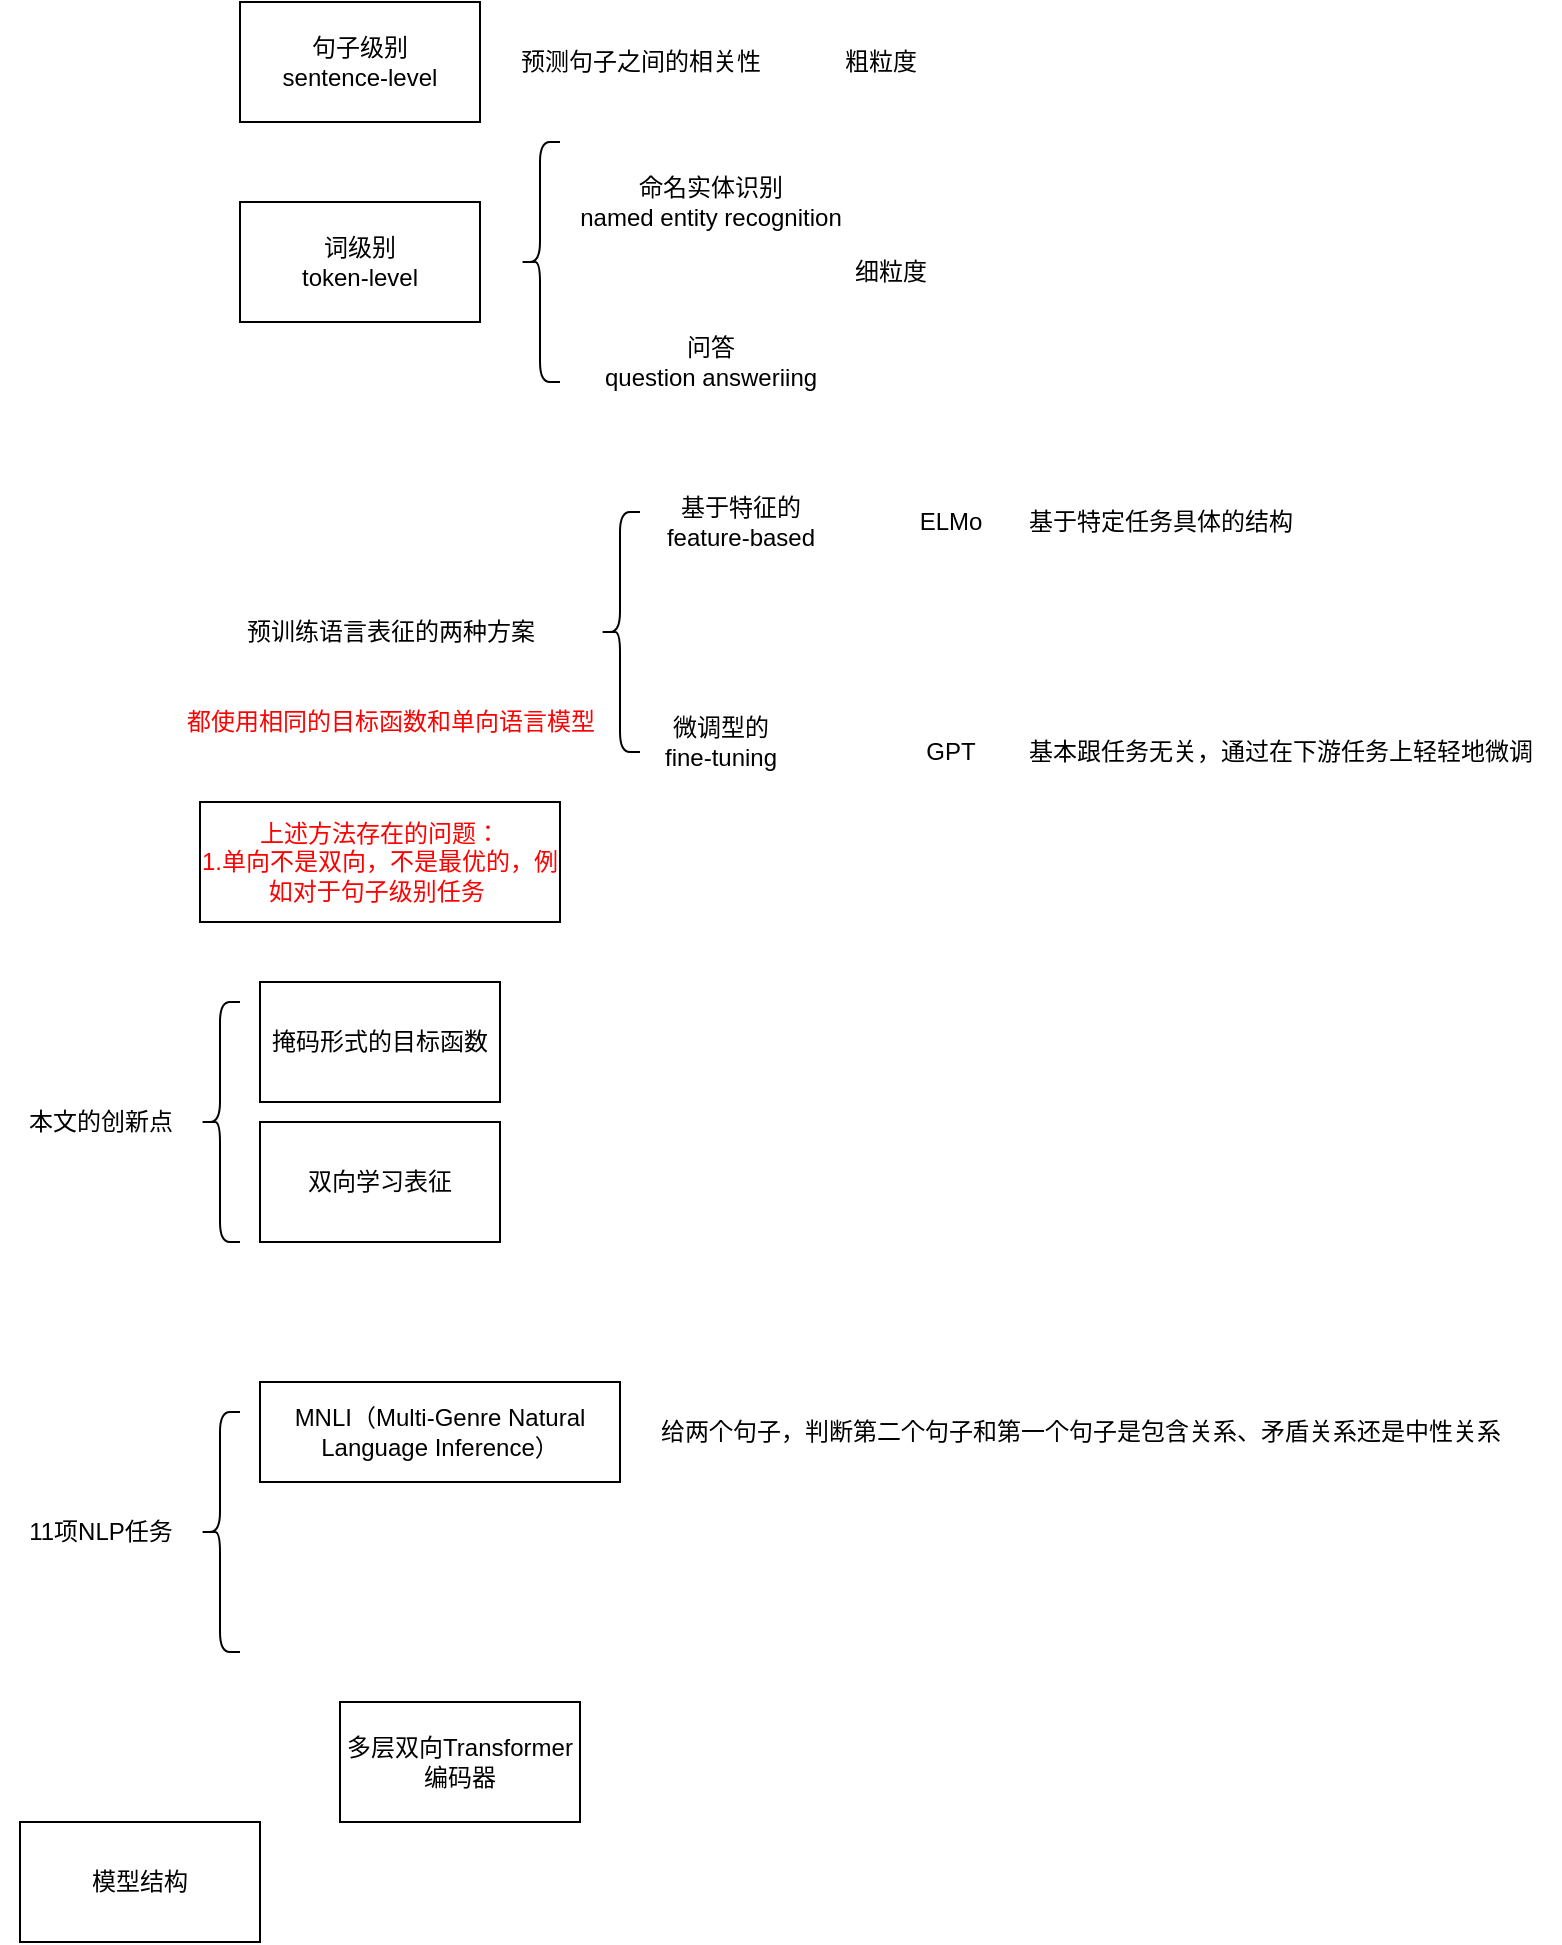<mxfile version="20.4.1" type="github">
  <diagram id="OqDKMW7naucSAu7XxcUa" name="Page-1">
    <mxGraphModel dx="1029" dy="645" grid="1" gridSize="10" guides="1" tooltips="1" connect="1" arrows="1" fold="1" page="1" pageScale="1" pageWidth="850" pageHeight="1100" math="0" shadow="0">
      <root>
        <mxCell id="0" />
        <mxCell id="1" parent="0" />
        <mxCell id="JwZHm2n2Mj-en1aCP-mM-2" value="句子级别&lt;br&gt;sentence-level" style="rounded=0;whiteSpace=wrap;html=1;" vertex="1" parent="1">
          <mxGeometry x="70" y="110" width="120" height="60" as="geometry" />
        </mxCell>
        <mxCell id="JwZHm2n2Mj-en1aCP-mM-3" value="词级别&lt;br&gt;token-level" style="rounded=0;whiteSpace=wrap;html=1;" vertex="1" parent="1">
          <mxGeometry x="70" y="210" width="120" height="60" as="geometry" />
        </mxCell>
        <mxCell id="JwZHm2n2Mj-en1aCP-mM-8" value="预测句子之间的相关性" style="text;html=1;align=center;verticalAlign=middle;resizable=0;points=[];autosize=1;strokeColor=none;fillColor=none;" vertex="1" parent="1">
          <mxGeometry x="200" y="125" width="140" height="30" as="geometry" />
        </mxCell>
        <mxCell id="JwZHm2n2Mj-en1aCP-mM-9" value="命名实体识别&lt;br&gt;named entity recognition" style="text;html=1;align=center;verticalAlign=middle;resizable=0;points=[];autosize=1;strokeColor=none;fillColor=none;" vertex="1" parent="1">
          <mxGeometry x="230" y="190" width="150" height="40" as="geometry" />
        </mxCell>
        <mxCell id="JwZHm2n2Mj-en1aCP-mM-10" value="问答&lt;br&gt;question answeriing" style="text;html=1;align=center;verticalAlign=middle;resizable=0;points=[];autosize=1;strokeColor=none;fillColor=none;" vertex="1" parent="1">
          <mxGeometry x="240" y="270" width="130" height="40" as="geometry" />
        </mxCell>
        <mxCell id="JwZHm2n2Mj-en1aCP-mM-11" value="" style="shape=curlyBracket;whiteSpace=wrap;html=1;rounded=1;" vertex="1" parent="1">
          <mxGeometry x="210" y="180" width="20" height="120" as="geometry" />
        </mxCell>
        <mxCell id="JwZHm2n2Mj-en1aCP-mM-13" value="细粒度" style="text;html=1;align=center;verticalAlign=middle;resizable=0;points=[];autosize=1;strokeColor=none;fillColor=none;" vertex="1" parent="1">
          <mxGeometry x="365" y="230" width="60" height="30" as="geometry" />
        </mxCell>
        <mxCell id="JwZHm2n2Mj-en1aCP-mM-14" value="粗粒度" style="text;html=1;align=center;verticalAlign=middle;resizable=0;points=[];autosize=1;strokeColor=none;fillColor=none;" vertex="1" parent="1">
          <mxGeometry x="360" y="125" width="60" height="30" as="geometry" />
        </mxCell>
        <mxCell id="JwZHm2n2Mj-en1aCP-mM-15" value="预训练语言表征的两种方案" style="text;html=1;align=center;verticalAlign=middle;resizable=0;points=[];autosize=1;strokeColor=none;fillColor=none;" vertex="1" parent="1">
          <mxGeometry x="60" y="410" width="170" height="30" as="geometry" />
        </mxCell>
        <mxCell id="JwZHm2n2Mj-en1aCP-mM-16" value="" style="shape=curlyBracket;whiteSpace=wrap;html=1;rounded=1;" vertex="1" parent="1">
          <mxGeometry x="250" y="365" width="20" height="120" as="geometry" />
        </mxCell>
        <mxCell id="JwZHm2n2Mj-en1aCP-mM-17" value="基于特征的&lt;br&gt;feature-based" style="text;html=1;align=center;verticalAlign=middle;resizable=0;points=[];autosize=1;strokeColor=none;fillColor=none;" vertex="1" parent="1">
          <mxGeometry x="270" y="350" width="100" height="40" as="geometry" />
        </mxCell>
        <mxCell id="JwZHm2n2Mj-en1aCP-mM-18" value="微调型的&lt;br&gt;fine-tuning" style="text;html=1;align=center;verticalAlign=middle;resizable=0;points=[];autosize=1;strokeColor=none;fillColor=none;" vertex="1" parent="1">
          <mxGeometry x="270" y="460" width="80" height="40" as="geometry" />
        </mxCell>
        <mxCell id="JwZHm2n2Mj-en1aCP-mM-21" value="ELMo" style="text;html=1;align=center;verticalAlign=middle;resizable=0;points=[];autosize=1;strokeColor=none;fillColor=none;" vertex="1" parent="1">
          <mxGeometry x="400" y="355" width="50" height="30" as="geometry" />
        </mxCell>
        <mxCell id="JwZHm2n2Mj-en1aCP-mM-23" value="基于特定任务具体的结构" style="text;html=1;align=center;verticalAlign=middle;resizable=0;points=[];autosize=1;strokeColor=none;fillColor=none;" vertex="1" parent="1">
          <mxGeometry x="450" y="355" width="160" height="30" as="geometry" />
        </mxCell>
        <mxCell id="JwZHm2n2Mj-en1aCP-mM-24" value="GPT" style="text;html=1;align=center;verticalAlign=middle;resizable=0;points=[];autosize=1;strokeColor=none;fillColor=none;" vertex="1" parent="1">
          <mxGeometry x="400" y="470" width="50" height="30" as="geometry" />
        </mxCell>
        <mxCell id="JwZHm2n2Mj-en1aCP-mM-25" value="基本跟任务无关，通过在下游任务上轻轻地微调" style="text;html=1;align=center;verticalAlign=middle;resizable=0;points=[];autosize=1;strokeColor=none;fillColor=none;" vertex="1" parent="1">
          <mxGeometry x="450" y="470" width="280" height="30" as="geometry" />
        </mxCell>
        <mxCell id="JwZHm2n2Mj-en1aCP-mM-26" value="&lt;font color=&quot;#ff0000&quot;&gt;都使用相同的目标函数和单向语言模型&lt;/font&gt;" style="text;html=1;align=center;verticalAlign=middle;resizable=0;points=[];autosize=1;strokeColor=none;fillColor=none;" vertex="1" parent="1">
          <mxGeometry x="30" y="455" width="230" height="30" as="geometry" />
        </mxCell>
        <mxCell id="JwZHm2n2Mj-en1aCP-mM-28" value="上述方法存在的问题：&lt;br&gt;1.单向不是双向，不是最优的，例如对于句子级别任务&amp;nbsp;" style="rounded=0;whiteSpace=wrap;html=1;fontColor=#FF0000;" vertex="1" parent="1">
          <mxGeometry x="50" y="510" width="180" height="60" as="geometry" />
        </mxCell>
        <mxCell id="JwZHm2n2Mj-en1aCP-mM-29" value="&lt;font color=&quot;#000000&quot;&gt;掩码形式的目标函数&lt;/font&gt;" style="rounded=0;whiteSpace=wrap;html=1;fontColor=#FF0000;" vertex="1" parent="1">
          <mxGeometry x="80" y="600" width="120" height="60" as="geometry" />
        </mxCell>
        <mxCell id="JwZHm2n2Mj-en1aCP-mM-30" value="&lt;font color=&quot;#000000&quot;&gt;双向学习表征&lt;/font&gt;" style="rounded=0;whiteSpace=wrap;html=1;fontColor=#FF0000;" vertex="1" parent="1">
          <mxGeometry x="80" y="670" width="120" height="60" as="geometry" />
        </mxCell>
        <mxCell id="JwZHm2n2Mj-en1aCP-mM-31" value="" style="shape=curlyBracket;whiteSpace=wrap;html=1;rounded=1;fontColor=#000000;" vertex="1" parent="1">
          <mxGeometry x="50" y="610" width="20" height="120" as="geometry" />
        </mxCell>
        <mxCell id="JwZHm2n2Mj-en1aCP-mM-32" value="本文的创新点" style="text;html=1;align=center;verticalAlign=middle;resizable=0;points=[];autosize=1;strokeColor=none;fillColor=none;fontColor=#000000;" vertex="1" parent="1">
          <mxGeometry x="-50" y="655" width="100" height="30" as="geometry" />
        </mxCell>
        <mxCell id="JwZHm2n2Mj-en1aCP-mM-33" value="11项NLP任务" style="text;html=1;align=center;verticalAlign=middle;resizable=0;points=[];autosize=1;strokeColor=none;fillColor=none;fontColor=#000000;" vertex="1" parent="1">
          <mxGeometry x="-50" y="860" width="100" height="30" as="geometry" />
        </mxCell>
        <mxCell id="JwZHm2n2Mj-en1aCP-mM-34" value="" style="shape=curlyBracket;whiteSpace=wrap;html=1;rounded=1;fontColor=#000000;" vertex="1" parent="1">
          <mxGeometry x="50" y="815" width="20" height="120" as="geometry" />
        </mxCell>
        <mxCell id="JwZHm2n2Mj-en1aCP-mM-35" value="MNLI（Multi-Genre Natural Language Inference）" style="rounded=0;whiteSpace=wrap;html=1;fontColor=#000000;" vertex="1" parent="1">
          <mxGeometry x="80" y="800" width="180" height="50" as="geometry" />
        </mxCell>
        <mxCell id="JwZHm2n2Mj-en1aCP-mM-36" value="给两个句子，判断第二个句子和第一个句子是包含关系、矛盾关系还是中性关系" style="text;html=1;align=center;verticalAlign=middle;resizable=0;points=[];autosize=1;strokeColor=none;fillColor=none;fontColor=#000000;" vertex="1" parent="1">
          <mxGeometry x="270" y="810" width="440" height="30" as="geometry" />
        </mxCell>
        <mxCell id="JwZHm2n2Mj-en1aCP-mM-37" value="模型结构" style="rounded=0;whiteSpace=wrap;html=1;fontColor=#000000;" vertex="1" parent="1">
          <mxGeometry x="-40" y="1020" width="120" height="60" as="geometry" />
        </mxCell>
        <mxCell id="JwZHm2n2Mj-en1aCP-mM-38" value="多层双向Transformer编码器" style="rounded=0;whiteSpace=wrap;html=1;fontColor=#000000;" vertex="1" parent="1">
          <mxGeometry x="120" y="960" width="120" height="60" as="geometry" />
        </mxCell>
      </root>
    </mxGraphModel>
  </diagram>
</mxfile>
